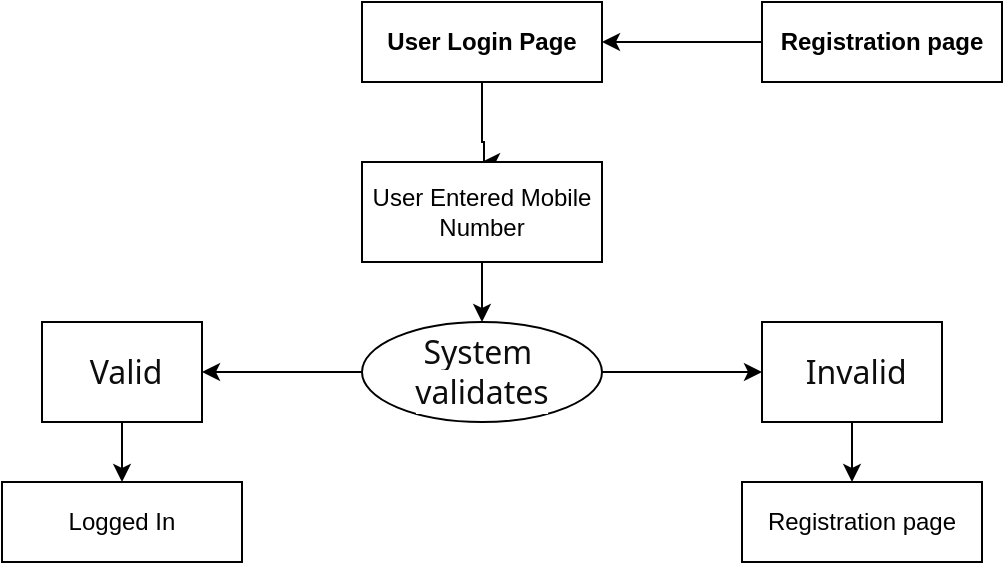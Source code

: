 <mxfile version="24.3.1" type="github">
  <diagram name="Page-1" id="qd11X_QE4psLmQw8Ulmh">
    <mxGraphModel dx="1050" dy="569" grid="1" gridSize="10" guides="1" tooltips="1" connect="1" arrows="1" fold="1" page="1" pageScale="1" pageWidth="827" pageHeight="1169" math="0" shadow="0">
      <root>
        <mxCell id="0" />
        <mxCell id="1" parent="0" />
        <mxCell id="4LJ5xfBsZ8PjG1jEw2eO-3" value="" style="edgeStyle=orthogonalEdgeStyle;rounded=0;orthogonalLoop=1;jettySize=auto;html=1;" edge="1" parent="1" source="4LJ5xfBsZ8PjG1jEw2eO-1">
          <mxGeometry relative="1" as="geometry">
            <mxPoint x="390" y="80" as="targetPoint" />
            <Array as="points">
              <mxPoint x="390" y="70" />
              <mxPoint x="391" y="70" />
            </Array>
          </mxGeometry>
        </mxCell>
        <mxCell id="4LJ5xfBsZ8PjG1jEw2eO-1" value="User Login Page" style="rounded=0;whiteSpace=wrap;html=1;fontStyle=1" vertex="1" parent="1">
          <mxGeometry x="330" width="120" height="40" as="geometry" />
        </mxCell>
        <mxCell id="4LJ5xfBsZ8PjG1jEw2eO-5" value="" style="edgeStyle=orthogonalEdgeStyle;rounded=0;orthogonalLoop=1;jettySize=auto;html=1;" edge="1" parent="1" source="4LJ5xfBsZ8PjG1jEw2eO-2">
          <mxGeometry relative="1" as="geometry">
            <mxPoint x="390" y="160" as="targetPoint" />
          </mxGeometry>
        </mxCell>
        <mxCell id="4LJ5xfBsZ8PjG1jEw2eO-2" value="User Entered Mobile Number" style="whiteSpace=wrap;html=1;rounded=0;" vertex="1" parent="1">
          <mxGeometry x="330" y="80" width="120" height="50" as="geometry" />
        </mxCell>
        <mxCell id="4LJ5xfBsZ8PjG1jEw2eO-8" value="" style="edgeStyle=orthogonalEdgeStyle;rounded=0;orthogonalLoop=1;jettySize=auto;html=1;" edge="1" parent="1" source="4LJ5xfBsZ8PjG1jEw2eO-6" target="4LJ5xfBsZ8PjG1jEw2eO-7">
          <mxGeometry relative="1" as="geometry" />
        </mxCell>
        <mxCell id="4LJ5xfBsZ8PjG1jEw2eO-10" value="" style="edgeStyle=orthogonalEdgeStyle;rounded=0;orthogonalLoop=1;jettySize=auto;html=1;" edge="1" parent="1" source="4LJ5xfBsZ8PjG1jEw2eO-6" target="4LJ5xfBsZ8PjG1jEw2eO-9">
          <mxGeometry relative="1" as="geometry" />
        </mxCell>
        <mxCell id="4LJ5xfBsZ8PjG1jEw2eO-6" value="&lt;span style=&quot;color: rgb(13, 13, 13); font-family: Söhne, ui-sans-serif, system-ui, -apple-system, &amp;quot;Segoe UI&amp;quot;, Roboto, Ubuntu, Cantarell, &amp;quot;Noto Sans&amp;quot;, sans-serif, &amp;quot;Helvetica Neue&amp;quot;, Arial, &amp;quot;Apple Color Emoji&amp;quot;, &amp;quot;Segoe UI Emoji&amp;quot;, &amp;quot;Segoe UI Symbol&amp;quot;, &amp;quot;Noto Color Emoji&amp;quot;; font-size: 16px; text-align: left; white-space-collapse: preserve; background-color: rgb(255, 255, 255);&quot;&gt;System &lt;/span&gt;&lt;div&gt;&lt;span style=&quot;color: rgb(13, 13, 13); font-family: Söhne, ui-sans-serif, system-ui, -apple-system, &amp;quot;Segoe UI&amp;quot;, Roboto, Ubuntu, Cantarell, &amp;quot;Noto Sans&amp;quot;, sans-serif, &amp;quot;Helvetica Neue&amp;quot;, Arial, &amp;quot;Apple Color Emoji&amp;quot;, &amp;quot;Segoe UI Emoji&amp;quot;, &amp;quot;Segoe UI Symbol&amp;quot;, &amp;quot;Noto Color Emoji&amp;quot;; font-size: 16px; text-align: left; white-space-collapse: preserve; background-color: rgb(255, 255, 255);&quot;&gt;validates&lt;/span&gt;&lt;/div&gt;" style="ellipse;whiteSpace=wrap;html=1;" vertex="1" parent="1">
          <mxGeometry x="330" y="160" width="120" height="50" as="geometry" />
        </mxCell>
        <mxCell id="4LJ5xfBsZ8PjG1jEw2eO-14" value="" style="edgeStyle=orthogonalEdgeStyle;rounded=0;orthogonalLoop=1;jettySize=auto;html=1;" edge="1" parent="1" source="4LJ5xfBsZ8PjG1jEw2eO-7">
          <mxGeometry relative="1" as="geometry">
            <mxPoint x="210" y="240" as="targetPoint" />
          </mxGeometry>
        </mxCell>
        <mxCell id="4LJ5xfBsZ8PjG1jEw2eO-7" value="&lt;br&gt;&lt;span style=&quot;color: rgb(13, 13, 13); font-family: Söhne, ui-sans-serif, system-ui, -apple-system, &amp;quot;Segoe UI&amp;quot;, Roboto, Ubuntu, Cantarell, &amp;quot;Noto Sans&amp;quot;, sans-serif, &amp;quot;Helvetica Neue&amp;quot;, Arial, &amp;quot;Apple Color Emoji&amp;quot;, &amp;quot;Segoe UI Emoji&amp;quot;, &amp;quot;Segoe UI Symbol&amp;quot;, &amp;quot;Noto Color Emoji&amp;quot;; font-size: 16px; font-style: normal; font-variant-ligatures: normal; font-variant-caps: normal; font-weight: 400; letter-spacing: normal; orphans: 2; text-align: left; text-indent: 0px; text-transform: none; widows: 2; word-spacing: 0px; -webkit-text-stroke-width: 0px; white-space: pre-wrap; background-color: rgb(255, 255, 255); text-decoration-thickness: initial; text-decoration-style: initial; text-decoration-color: initial; display: inline !important; float: none;&quot;&gt; Valid&lt;/span&gt;&lt;div&gt;&lt;br/&gt;&lt;/div&gt;" style="whiteSpace=wrap;html=1;" vertex="1" parent="1">
          <mxGeometry x="170" y="160" width="80" height="50" as="geometry" />
        </mxCell>
        <mxCell id="4LJ5xfBsZ8PjG1jEw2eO-17" value="" style="edgeStyle=orthogonalEdgeStyle;rounded=0;orthogonalLoop=1;jettySize=auto;html=1;" edge="1" parent="1" source="4LJ5xfBsZ8PjG1jEw2eO-9">
          <mxGeometry relative="1" as="geometry">
            <mxPoint x="575" y="240" as="targetPoint" />
          </mxGeometry>
        </mxCell>
        <mxCell id="4LJ5xfBsZ8PjG1jEw2eO-9" value="&lt;br&gt;&lt;span style=&quot;color: rgb(13, 13, 13); font-family: Söhne, ui-sans-serif, system-ui, -apple-system, &amp;quot;Segoe UI&amp;quot;, Roboto, Ubuntu, Cantarell, &amp;quot;Noto Sans&amp;quot;, sans-serif, &amp;quot;Helvetica Neue&amp;quot;, Arial, &amp;quot;Apple Color Emoji&amp;quot;, &amp;quot;Segoe UI Emoji&amp;quot;, &amp;quot;Segoe UI Symbol&amp;quot;, &amp;quot;Noto Color Emoji&amp;quot;; font-size: 16px; font-style: normal; font-variant-ligatures: normal; font-variant-caps: normal; font-weight: 400; letter-spacing: normal; orphans: 2; text-align: left; text-indent: 0px; text-transform: none; widows: 2; word-spacing: 0px; -webkit-text-stroke-width: 0px; white-space: pre-wrap; background-color: rgb(255, 255, 255); text-decoration-thickness: initial; text-decoration-style: initial; text-decoration-color: initial; display: inline !important; float: none;&quot;&gt; Invalid&lt;/span&gt;&lt;div&gt;&lt;br/&gt;&lt;/div&gt;" style="whiteSpace=wrap;html=1;" vertex="1" parent="1">
          <mxGeometry x="530" y="160" width="90" height="50" as="geometry" />
        </mxCell>
        <mxCell id="4LJ5xfBsZ8PjG1jEw2eO-13" value="Logged In" style="whiteSpace=wrap;html=1;" vertex="1" parent="1">
          <mxGeometry x="150" y="240" width="120" height="40" as="geometry" />
        </mxCell>
        <mxCell id="4LJ5xfBsZ8PjG1jEw2eO-16" value="Registration page" style="whiteSpace=wrap;html=1;" vertex="1" parent="1">
          <mxGeometry x="520" y="240" width="120" height="40" as="geometry" />
        </mxCell>
        <mxCell id="4LJ5xfBsZ8PjG1jEw2eO-20" value="" style="edgeStyle=orthogonalEdgeStyle;rounded=0;orthogonalLoop=1;jettySize=auto;html=1;" edge="1" parent="1" source="4LJ5xfBsZ8PjG1jEw2eO-18" target="4LJ5xfBsZ8PjG1jEw2eO-1">
          <mxGeometry relative="1" as="geometry" />
        </mxCell>
        <mxCell id="4LJ5xfBsZ8PjG1jEw2eO-18" value="Registration page" style="whiteSpace=wrap;html=1;rounded=0;fontStyle=1;" vertex="1" parent="1">
          <mxGeometry x="530" width="120" height="40" as="geometry" />
        </mxCell>
      </root>
    </mxGraphModel>
  </diagram>
</mxfile>
